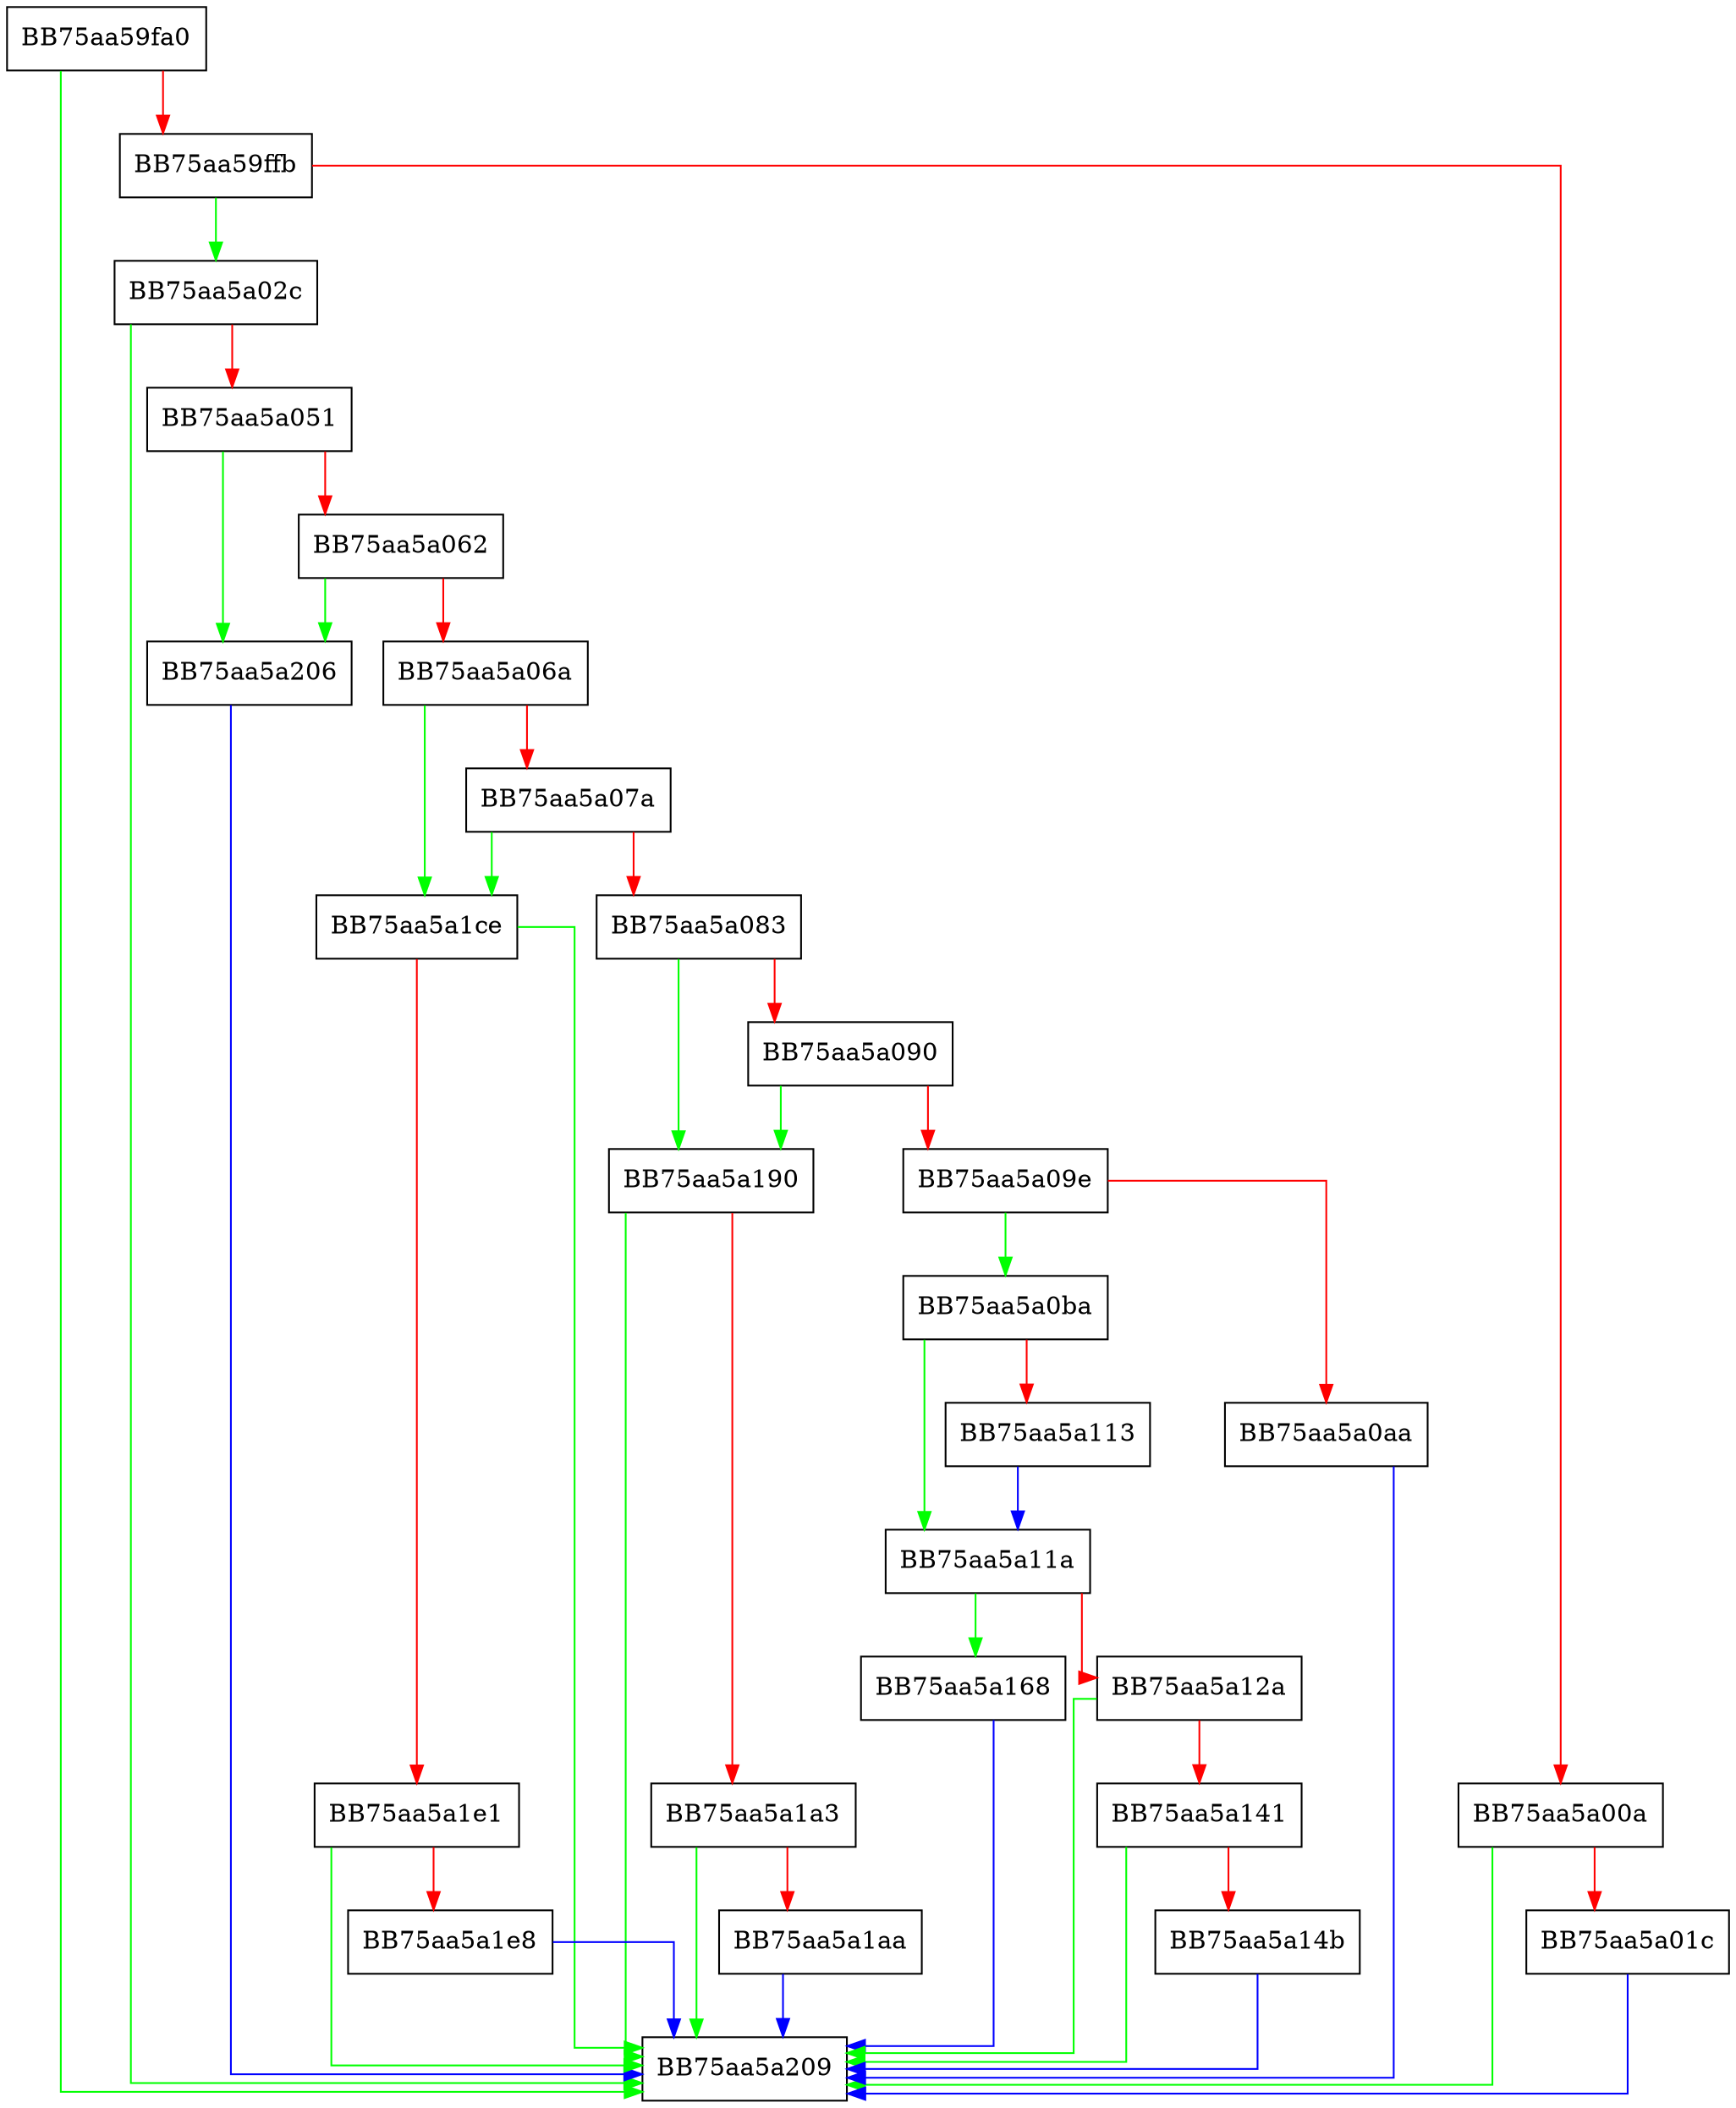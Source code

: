 digraph DoUnpack {
  node [shape="box"];
  graph [splines=ortho];
  BB75aa59fa0 -> BB75aa5a209 [color="green"];
  BB75aa59fa0 -> BB75aa59ffb [color="red"];
  BB75aa59ffb -> BB75aa5a02c [color="green"];
  BB75aa59ffb -> BB75aa5a00a [color="red"];
  BB75aa5a00a -> BB75aa5a209 [color="green"];
  BB75aa5a00a -> BB75aa5a01c [color="red"];
  BB75aa5a01c -> BB75aa5a209 [color="blue"];
  BB75aa5a02c -> BB75aa5a209 [color="green"];
  BB75aa5a02c -> BB75aa5a051 [color="red"];
  BB75aa5a051 -> BB75aa5a206 [color="green"];
  BB75aa5a051 -> BB75aa5a062 [color="red"];
  BB75aa5a062 -> BB75aa5a206 [color="green"];
  BB75aa5a062 -> BB75aa5a06a [color="red"];
  BB75aa5a06a -> BB75aa5a1ce [color="green"];
  BB75aa5a06a -> BB75aa5a07a [color="red"];
  BB75aa5a07a -> BB75aa5a1ce [color="green"];
  BB75aa5a07a -> BB75aa5a083 [color="red"];
  BB75aa5a083 -> BB75aa5a190 [color="green"];
  BB75aa5a083 -> BB75aa5a090 [color="red"];
  BB75aa5a090 -> BB75aa5a190 [color="green"];
  BB75aa5a090 -> BB75aa5a09e [color="red"];
  BB75aa5a09e -> BB75aa5a0ba [color="green"];
  BB75aa5a09e -> BB75aa5a0aa [color="red"];
  BB75aa5a0aa -> BB75aa5a209 [color="blue"];
  BB75aa5a0ba -> BB75aa5a11a [color="green"];
  BB75aa5a0ba -> BB75aa5a113 [color="red"];
  BB75aa5a113 -> BB75aa5a11a [color="blue"];
  BB75aa5a11a -> BB75aa5a168 [color="green"];
  BB75aa5a11a -> BB75aa5a12a [color="red"];
  BB75aa5a12a -> BB75aa5a209 [color="green"];
  BB75aa5a12a -> BB75aa5a141 [color="red"];
  BB75aa5a141 -> BB75aa5a209 [color="green"];
  BB75aa5a141 -> BB75aa5a14b [color="red"];
  BB75aa5a14b -> BB75aa5a209 [color="blue"];
  BB75aa5a168 -> BB75aa5a209 [color="blue"];
  BB75aa5a190 -> BB75aa5a209 [color="green"];
  BB75aa5a190 -> BB75aa5a1a3 [color="red"];
  BB75aa5a1a3 -> BB75aa5a209 [color="green"];
  BB75aa5a1a3 -> BB75aa5a1aa [color="red"];
  BB75aa5a1aa -> BB75aa5a209 [color="blue"];
  BB75aa5a1ce -> BB75aa5a209 [color="green"];
  BB75aa5a1ce -> BB75aa5a1e1 [color="red"];
  BB75aa5a1e1 -> BB75aa5a209 [color="green"];
  BB75aa5a1e1 -> BB75aa5a1e8 [color="red"];
  BB75aa5a1e8 -> BB75aa5a209 [color="blue"];
  BB75aa5a206 -> BB75aa5a209 [color="blue"];
}